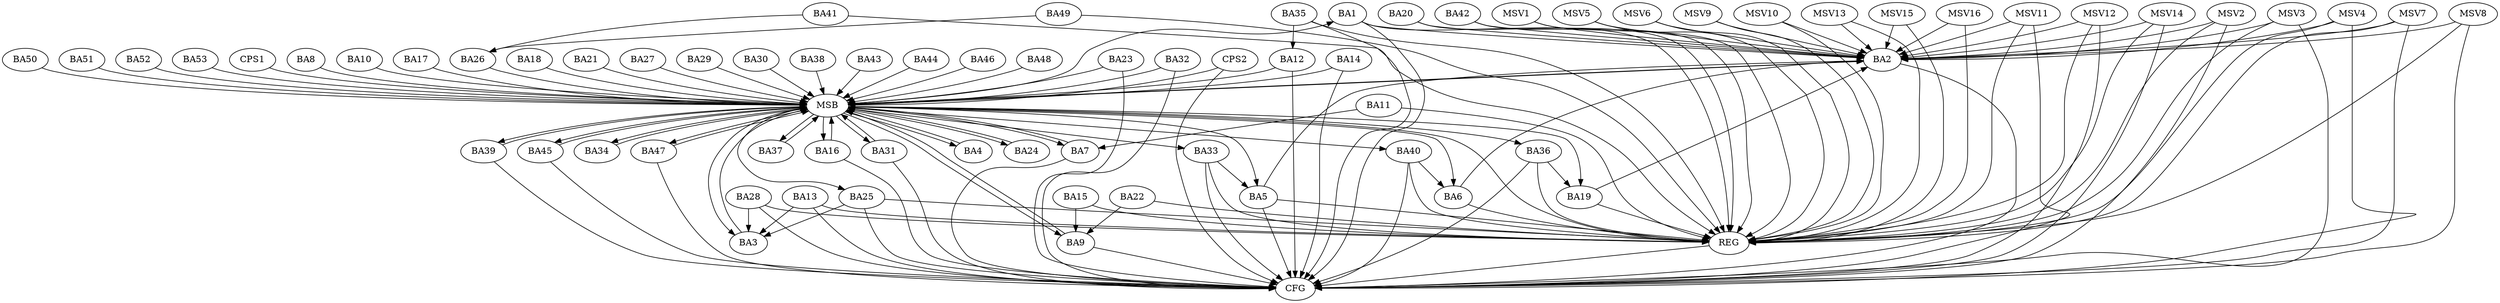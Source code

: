 strict digraph G {
  BA1 [ label="BA1" ];
  BA2 [ label="BA2" ];
  BA3 [ label="BA3" ];
  BA4 [ label="BA4" ];
  BA5 [ label="BA5" ];
  BA6 [ label="BA6" ];
  BA7 [ label="BA7" ];
  BA8 [ label="BA8" ];
  BA9 [ label="BA9" ];
  BA10 [ label="BA10" ];
  BA11 [ label="BA11" ];
  BA12 [ label="BA12" ];
  BA13 [ label="BA13" ];
  BA14 [ label="BA14" ];
  BA15 [ label="BA15" ];
  BA16 [ label="BA16" ];
  BA17 [ label="BA17" ];
  BA18 [ label="BA18" ];
  BA19 [ label="BA19" ];
  BA20 [ label="BA20" ];
  BA21 [ label="BA21" ];
  BA22 [ label="BA22" ];
  BA23 [ label="BA23" ];
  BA24 [ label="BA24" ];
  BA25 [ label="BA25" ];
  BA26 [ label="BA26" ];
  BA27 [ label="BA27" ];
  BA28 [ label="BA28" ];
  BA29 [ label="BA29" ];
  BA30 [ label="BA30" ];
  BA31 [ label="BA31" ];
  BA32 [ label="BA32" ];
  BA33 [ label="BA33" ];
  BA34 [ label="BA34" ];
  BA35 [ label="BA35" ];
  BA36 [ label="BA36" ];
  BA37 [ label="BA37" ];
  BA38 [ label="BA38" ];
  BA39 [ label="BA39" ];
  BA40 [ label="BA40" ];
  BA41 [ label="BA41" ];
  BA42 [ label="BA42" ];
  BA43 [ label="BA43" ];
  BA44 [ label="BA44" ];
  BA45 [ label="BA45" ];
  BA46 [ label="BA46" ];
  BA47 [ label="BA47" ];
  BA48 [ label="BA48" ];
  BA49 [ label="BA49" ];
  BA50 [ label="BA50" ];
  BA51 [ label="BA51" ];
  BA52 [ label="BA52" ];
  BA53 [ label="BA53" ];
  CPS1 [ label="CPS1" ];
  CPS2 [ label="CPS2" ];
  REG [ label="REG" ];
  MSB [ label="MSB" ];
  CFG [ label="CFG" ];
  MSV1 [ label="MSV1" ];
  MSV2 [ label="MSV2" ];
  MSV3 [ label="MSV3" ];
  MSV4 [ label="MSV4" ];
  MSV5 [ label="MSV5" ];
  MSV6 [ label="MSV6" ];
  MSV7 [ label="MSV7" ];
  MSV8 [ label="MSV8" ];
  MSV9 [ label="MSV9" ];
  MSV10 [ label="MSV10" ];
  MSV11 [ label="MSV11" ];
  MSV12 [ label="MSV12" ];
  MSV13 [ label="MSV13" ];
  MSV14 [ label="MSV14" ];
  MSV15 [ label="MSV15" ];
  MSV16 [ label="MSV16" ];
  BA1 -> BA2;
  BA5 -> BA2;
  BA6 -> BA2;
  BA11 -> BA7;
  BA13 -> BA3;
  BA15 -> BA9;
  BA19 -> BA2;
  BA20 -> BA2;
  BA22 -> BA9;
  BA25 -> BA3;
  BA28 -> BA3;
  BA33 -> BA5;
  BA35 -> BA12;
  BA36 -> BA19;
  BA40 -> BA6;
  BA41 -> BA26;
  BA42 -> BA2;
  BA49 -> BA26;
  BA1 -> REG;
  BA5 -> REG;
  BA6 -> REG;
  BA11 -> REG;
  BA13 -> REG;
  BA15 -> REG;
  BA19 -> REG;
  BA20 -> REG;
  BA22 -> REG;
  BA25 -> REG;
  BA28 -> REG;
  BA33 -> REG;
  BA35 -> REG;
  BA36 -> REG;
  BA40 -> REG;
  BA41 -> REG;
  BA42 -> REG;
  BA49 -> REG;
  BA2 -> MSB;
  MSB -> BA1;
  MSB -> REG;
  BA3 -> MSB;
  MSB -> BA2;
  BA4 -> MSB;
  BA7 -> MSB;
  BA8 -> MSB;
  BA9 -> MSB;
  MSB -> BA5;
  BA10 -> MSB;
  MSB -> BA9;
  BA12 -> MSB;
  MSB -> BA6;
  BA14 -> MSB;
  BA16 -> MSB;
  MSB -> BA3;
  BA17 -> MSB;
  BA18 -> MSB;
  BA21 -> MSB;
  BA23 -> MSB;
  BA24 -> MSB;
  BA26 -> MSB;
  MSB -> BA24;
  BA27 -> MSB;
  BA29 -> MSB;
  BA30 -> MSB;
  BA31 -> MSB;
  BA32 -> MSB;
  MSB -> BA19;
  BA34 -> MSB;
  BA37 -> MSB;
  BA38 -> MSB;
  MSB -> BA36;
  BA39 -> MSB;
  MSB -> BA37;
  BA43 -> MSB;
  MSB -> BA40;
  BA44 -> MSB;
  BA45 -> MSB;
  BA46 -> MSB;
  BA47 -> MSB;
  MSB -> BA4;
  BA48 -> MSB;
  BA50 -> MSB;
  MSB -> BA7;
  BA51 -> MSB;
  MSB -> BA31;
  BA52 -> MSB;
  BA53 -> MSB;
  MSB -> BA33;
  CPS1 -> MSB;
  MSB -> BA39;
  MSB -> BA34;
  CPS2 -> MSB;
  MSB -> BA45;
  MSB -> BA47;
  MSB -> BA25;
  MSB -> BA16;
  BA16 -> CFG;
  BA28 -> CFG;
  BA9 -> CFG;
  BA2 -> CFG;
  BA13 -> CFG;
  BA47 -> CFG;
  BA36 -> CFG;
  BA5 -> CFG;
  BA7 -> CFG;
  BA12 -> CFG;
  BA1 -> CFG;
  BA40 -> CFG;
  BA23 -> CFG;
  BA33 -> CFG;
  BA32 -> CFG;
  BA14 -> CFG;
  BA39 -> CFG;
  BA31 -> CFG;
  BA45 -> CFG;
  CPS2 -> CFG;
  BA25 -> CFG;
  BA35 -> CFG;
  REG -> CFG;
  MSV1 -> BA2;
  MSV2 -> BA2;
  MSV3 -> BA2;
  MSV4 -> BA2;
  MSV1 -> REG;
  MSV2 -> REG;
  MSV2 -> CFG;
  MSV3 -> REG;
  MSV3 -> CFG;
  MSV4 -> REG;
  MSV4 -> CFG;
  MSV5 -> BA2;
  MSV5 -> REG;
  MSV6 -> BA2;
  MSV7 -> BA2;
  MSV6 -> REG;
  MSV7 -> REG;
  MSV7 -> CFG;
  MSV8 -> BA2;
  MSV9 -> BA2;
  MSV8 -> REG;
  MSV8 -> CFG;
  MSV9 -> REG;
  MSV10 -> BA2;
  MSV10 -> REG;
  MSV11 -> BA2;
  MSV11 -> REG;
  MSV11 -> CFG;
  MSV12 -> BA2;
  MSV13 -> BA2;
  MSV14 -> BA2;
  MSV15 -> BA2;
  MSV12 -> REG;
  MSV12 -> CFG;
  MSV13 -> REG;
  MSV14 -> REG;
  MSV14 -> CFG;
  MSV15 -> REG;
  MSV16 -> BA2;
  MSV16 -> REG;
}
